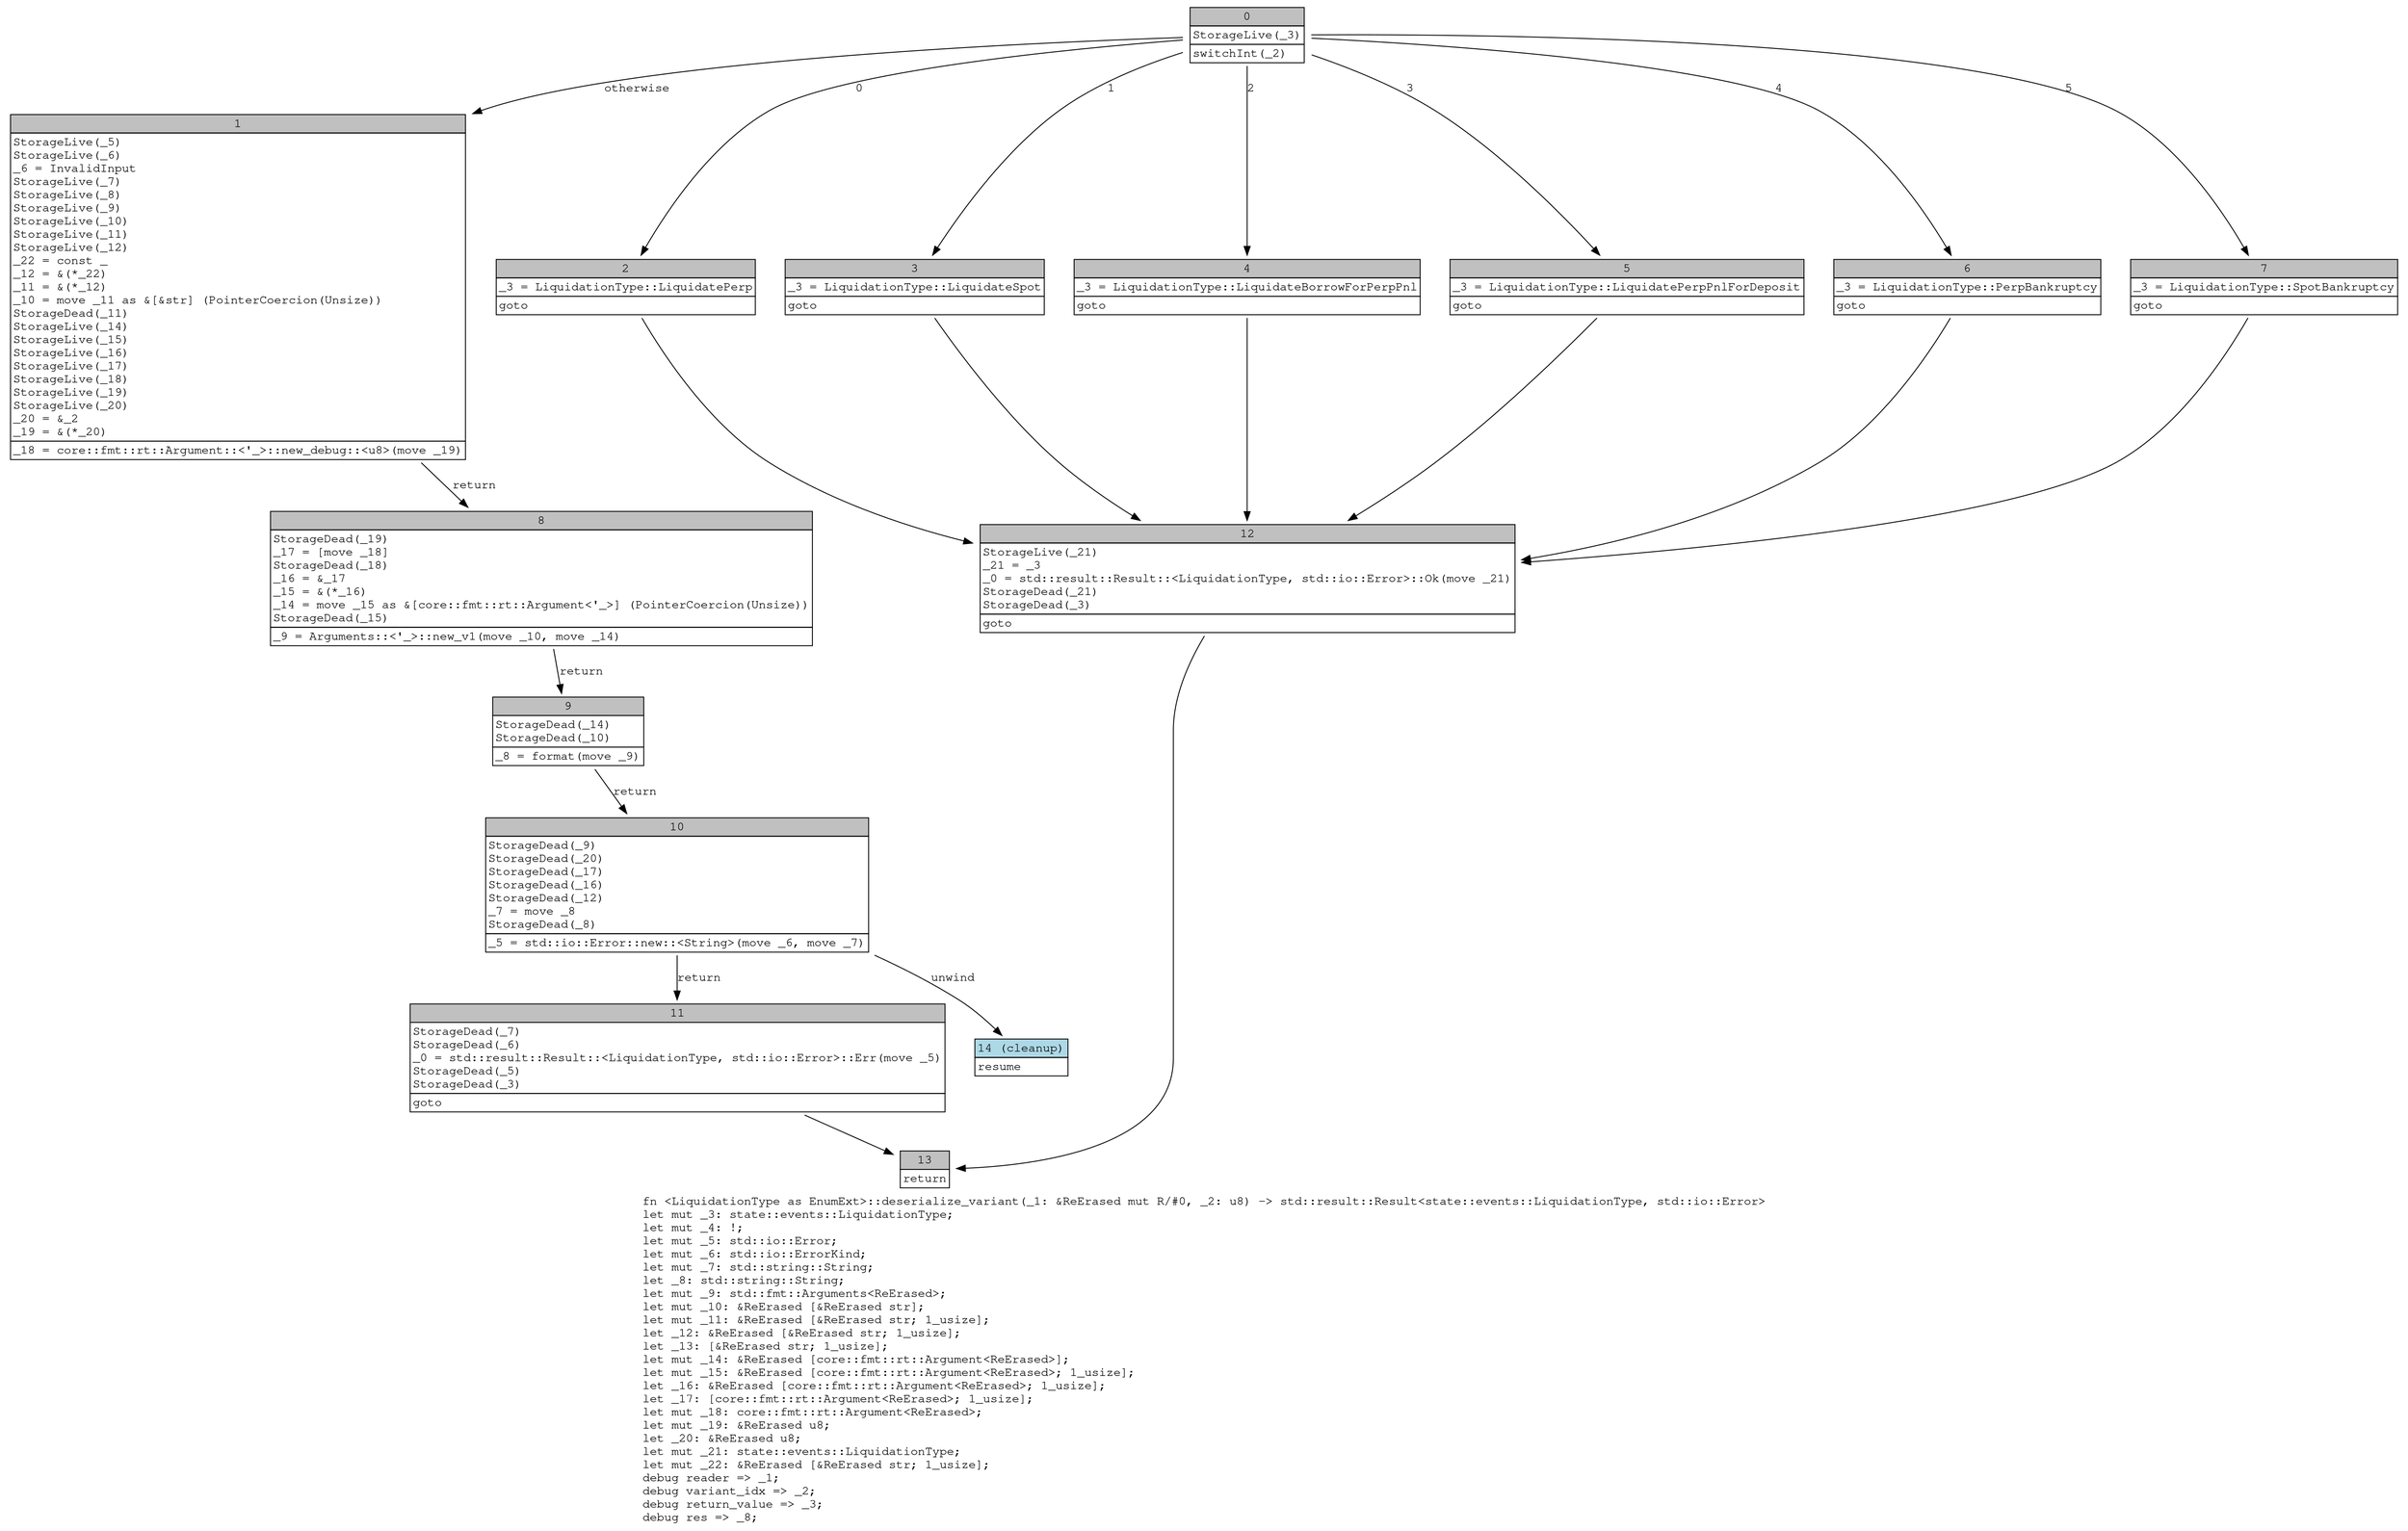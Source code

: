 digraph Mir_0_15727 {
    graph [fontname="Courier, monospace"];
    node [fontname="Courier, monospace"];
    edge [fontname="Courier, monospace"];
    label=<fn &lt;LiquidationType as EnumExt&gt;::deserialize_variant(_1: &amp;ReErased mut R/#0, _2: u8) -&gt; std::result::Result&lt;state::events::LiquidationType, std::io::Error&gt;<br align="left"/>let mut _3: state::events::LiquidationType;<br align="left"/>let mut _4: !;<br align="left"/>let mut _5: std::io::Error;<br align="left"/>let mut _6: std::io::ErrorKind;<br align="left"/>let mut _7: std::string::String;<br align="left"/>let _8: std::string::String;<br align="left"/>let mut _9: std::fmt::Arguments&lt;ReErased&gt;;<br align="left"/>let mut _10: &amp;ReErased [&amp;ReErased str];<br align="left"/>let mut _11: &amp;ReErased [&amp;ReErased str; 1_usize];<br align="left"/>let _12: &amp;ReErased [&amp;ReErased str; 1_usize];<br align="left"/>let _13: [&amp;ReErased str; 1_usize];<br align="left"/>let mut _14: &amp;ReErased [core::fmt::rt::Argument&lt;ReErased&gt;];<br align="left"/>let mut _15: &amp;ReErased [core::fmt::rt::Argument&lt;ReErased&gt;; 1_usize];<br align="left"/>let _16: &amp;ReErased [core::fmt::rt::Argument&lt;ReErased&gt;; 1_usize];<br align="left"/>let _17: [core::fmt::rt::Argument&lt;ReErased&gt;; 1_usize];<br align="left"/>let mut _18: core::fmt::rt::Argument&lt;ReErased&gt;;<br align="left"/>let mut _19: &amp;ReErased u8;<br align="left"/>let _20: &amp;ReErased u8;<br align="left"/>let mut _21: state::events::LiquidationType;<br align="left"/>let mut _22: &amp;ReErased [&amp;ReErased str; 1_usize];<br align="left"/>debug reader =&gt; _1;<br align="left"/>debug variant_idx =&gt; _2;<br align="left"/>debug return_value =&gt; _3;<br align="left"/>debug res =&gt; _8;<br align="left"/>>;
    bb0__0_15727 [shape="none", label=<<table border="0" cellborder="1" cellspacing="0"><tr><td bgcolor="gray" align="center" colspan="1">0</td></tr><tr><td align="left" balign="left">StorageLive(_3)<br/></td></tr><tr><td align="left">switchInt(_2)</td></tr></table>>];
    bb1__0_15727 [shape="none", label=<<table border="0" cellborder="1" cellspacing="0"><tr><td bgcolor="gray" align="center" colspan="1">1</td></tr><tr><td align="left" balign="left">StorageLive(_5)<br/>StorageLive(_6)<br/>_6 = InvalidInput<br/>StorageLive(_7)<br/>StorageLive(_8)<br/>StorageLive(_9)<br/>StorageLive(_10)<br/>StorageLive(_11)<br/>StorageLive(_12)<br/>_22 = const _<br/>_12 = &amp;(*_22)<br/>_11 = &amp;(*_12)<br/>_10 = move _11 as &amp;[&amp;str] (PointerCoercion(Unsize))<br/>StorageDead(_11)<br/>StorageLive(_14)<br/>StorageLive(_15)<br/>StorageLive(_16)<br/>StorageLive(_17)<br/>StorageLive(_18)<br/>StorageLive(_19)<br/>StorageLive(_20)<br/>_20 = &amp;_2<br/>_19 = &amp;(*_20)<br/></td></tr><tr><td align="left">_18 = core::fmt::rt::Argument::&lt;'_&gt;::new_debug::&lt;u8&gt;(move _19)</td></tr></table>>];
    bb2__0_15727 [shape="none", label=<<table border="0" cellborder="1" cellspacing="0"><tr><td bgcolor="gray" align="center" colspan="1">2</td></tr><tr><td align="left" balign="left">_3 = LiquidationType::LiquidatePerp<br/></td></tr><tr><td align="left">goto</td></tr></table>>];
    bb3__0_15727 [shape="none", label=<<table border="0" cellborder="1" cellspacing="0"><tr><td bgcolor="gray" align="center" colspan="1">3</td></tr><tr><td align="left" balign="left">_3 = LiquidationType::LiquidateSpot<br/></td></tr><tr><td align="left">goto</td></tr></table>>];
    bb4__0_15727 [shape="none", label=<<table border="0" cellborder="1" cellspacing="0"><tr><td bgcolor="gray" align="center" colspan="1">4</td></tr><tr><td align="left" balign="left">_3 = LiquidationType::LiquidateBorrowForPerpPnl<br/></td></tr><tr><td align="left">goto</td></tr></table>>];
    bb5__0_15727 [shape="none", label=<<table border="0" cellborder="1" cellspacing="0"><tr><td bgcolor="gray" align="center" colspan="1">5</td></tr><tr><td align="left" balign="left">_3 = LiquidationType::LiquidatePerpPnlForDeposit<br/></td></tr><tr><td align="left">goto</td></tr></table>>];
    bb6__0_15727 [shape="none", label=<<table border="0" cellborder="1" cellspacing="0"><tr><td bgcolor="gray" align="center" colspan="1">6</td></tr><tr><td align="left" balign="left">_3 = LiquidationType::PerpBankruptcy<br/></td></tr><tr><td align="left">goto</td></tr></table>>];
    bb7__0_15727 [shape="none", label=<<table border="0" cellborder="1" cellspacing="0"><tr><td bgcolor="gray" align="center" colspan="1">7</td></tr><tr><td align="left" balign="left">_3 = LiquidationType::SpotBankruptcy<br/></td></tr><tr><td align="left">goto</td></tr></table>>];
    bb8__0_15727 [shape="none", label=<<table border="0" cellborder="1" cellspacing="0"><tr><td bgcolor="gray" align="center" colspan="1">8</td></tr><tr><td align="left" balign="left">StorageDead(_19)<br/>_17 = [move _18]<br/>StorageDead(_18)<br/>_16 = &amp;_17<br/>_15 = &amp;(*_16)<br/>_14 = move _15 as &amp;[core::fmt::rt::Argument&lt;'_&gt;] (PointerCoercion(Unsize))<br/>StorageDead(_15)<br/></td></tr><tr><td align="left">_9 = Arguments::&lt;'_&gt;::new_v1(move _10, move _14)</td></tr></table>>];
    bb9__0_15727 [shape="none", label=<<table border="0" cellborder="1" cellspacing="0"><tr><td bgcolor="gray" align="center" colspan="1">9</td></tr><tr><td align="left" balign="left">StorageDead(_14)<br/>StorageDead(_10)<br/></td></tr><tr><td align="left">_8 = format(move _9)</td></tr></table>>];
    bb10__0_15727 [shape="none", label=<<table border="0" cellborder="1" cellspacing="0"><tr><td bgcolor="gray" align="center" colspan="1">10</td></tr><tr><td align="left" balign="left">StorageDead(_9)<br/>StorageDead(_20)<br/>StorageDead(_17)<br/>StorageDead(_16)<br/>StorageDead(_12)<br/>_7 = move _8<br/>StorageDead(_8)<br/></td></tr><tr><td align="left">_5 = std::io::Error::new::&lt;String&gt;(move _6, move _7)</td></tr></table>>];
    bb11__0_15727 [shape="none", label=<<table border="0" cellborder="1" cellspacing="0"><tr><td bgcolor="gray" align="center" colspan="1">11</td></tr><tr><td align="left" balign="left">StorageDead(_7)<br/>StorageDead(_6)<br/>_0 = std::result::Result::&lt;LiquidationType, std::io::Error&gt;::Err(move _5)<br/>StorageDead(_5)<br/>StorageDead(_3)<br/></td></tr><tr><td align="left">goto</td></tr></table>>];
    bb12__0_15727 [shape="none", label=<<table border="0" cellborder="1" cellspacing="0"><tr><td bgcolor="gray" align="center" colspan="1">12</td></tr><tr><td align="left" balign="left">StorageLive(_21)<br/>_21 = _3<br/>_0 = std::result::Result::&lt;LiquidationType, std::io::Error&gt;::Ok(move _21)<br/>StorageDead(_21)<br/>StorageDead(_3)<br/></td></tr><tr><td align="left">goto</td></tr></table>>];
    bb13__0_15727 [shape="none", label=<<table border="0" cellborder="1" cellspacing="0"><tr><td bgcolor="gray" align="center" colspan="1">13</td></tr><tr><td align="left">return</td></tr></table>>];
    bb14__0_15727 [shape="none", label=<<table border="0" cellborder="1" cellspacing="0"><tr><td bgcolor="lightblue" align="center" colspan="1">14 (cleanup)</td></tr><tr><td align="left">resume</td></tr></table>>];
    bb0__0_15727 -> bb2__0_15727 [label="0"];
    bb0__0_15727 -> bb3__0_15727 [label="1"];
    bb0__0_15727 -> bb4__0_15727 [label="2"];
    bb0__0_15727 -> bb5__0_15727 [label="3"];
    bb0__0_15727 -> bb6__0_15727 [label="4"];
    bb0__0_15727 -> bb7__0_15727 [label="5"];
    bb0__0_15727 -> bb1__0_15727 [label="otherwise"];
    bb1__0_15727 -> bb8__0_15727 [label="return"];
    bb2__0_15727 -> bb12__0_15727 [label=""];
    bb3__0_15727 -> bb12__0_15727 [label=""];
    bb4__0_15727 -> bb12__0_15727 [label=""];
    bb5__0_15727 -> bb12__0_15727 [label=""];
    bb6__0_15727 -> bb12__0_15727 [label=""];
    bb7__0_15727 -> bb12__0_15727 [label=""];
    bb8__0_15727 -> bb9__0_15727 [label="return"];
    bb9__0_15727 -> bb10__0_15727 [label="return"];
    bb10__0_15727 -> bb11__0_15727 [label="return"];
    bb10__0_15727 -> bb14__0_15727 [label="unwind"];
    bb11__0_15727 -> bb13__0_15727 [label=""];
    bb12__0_15727 -> bb13__0_15727 [label=""];
}
